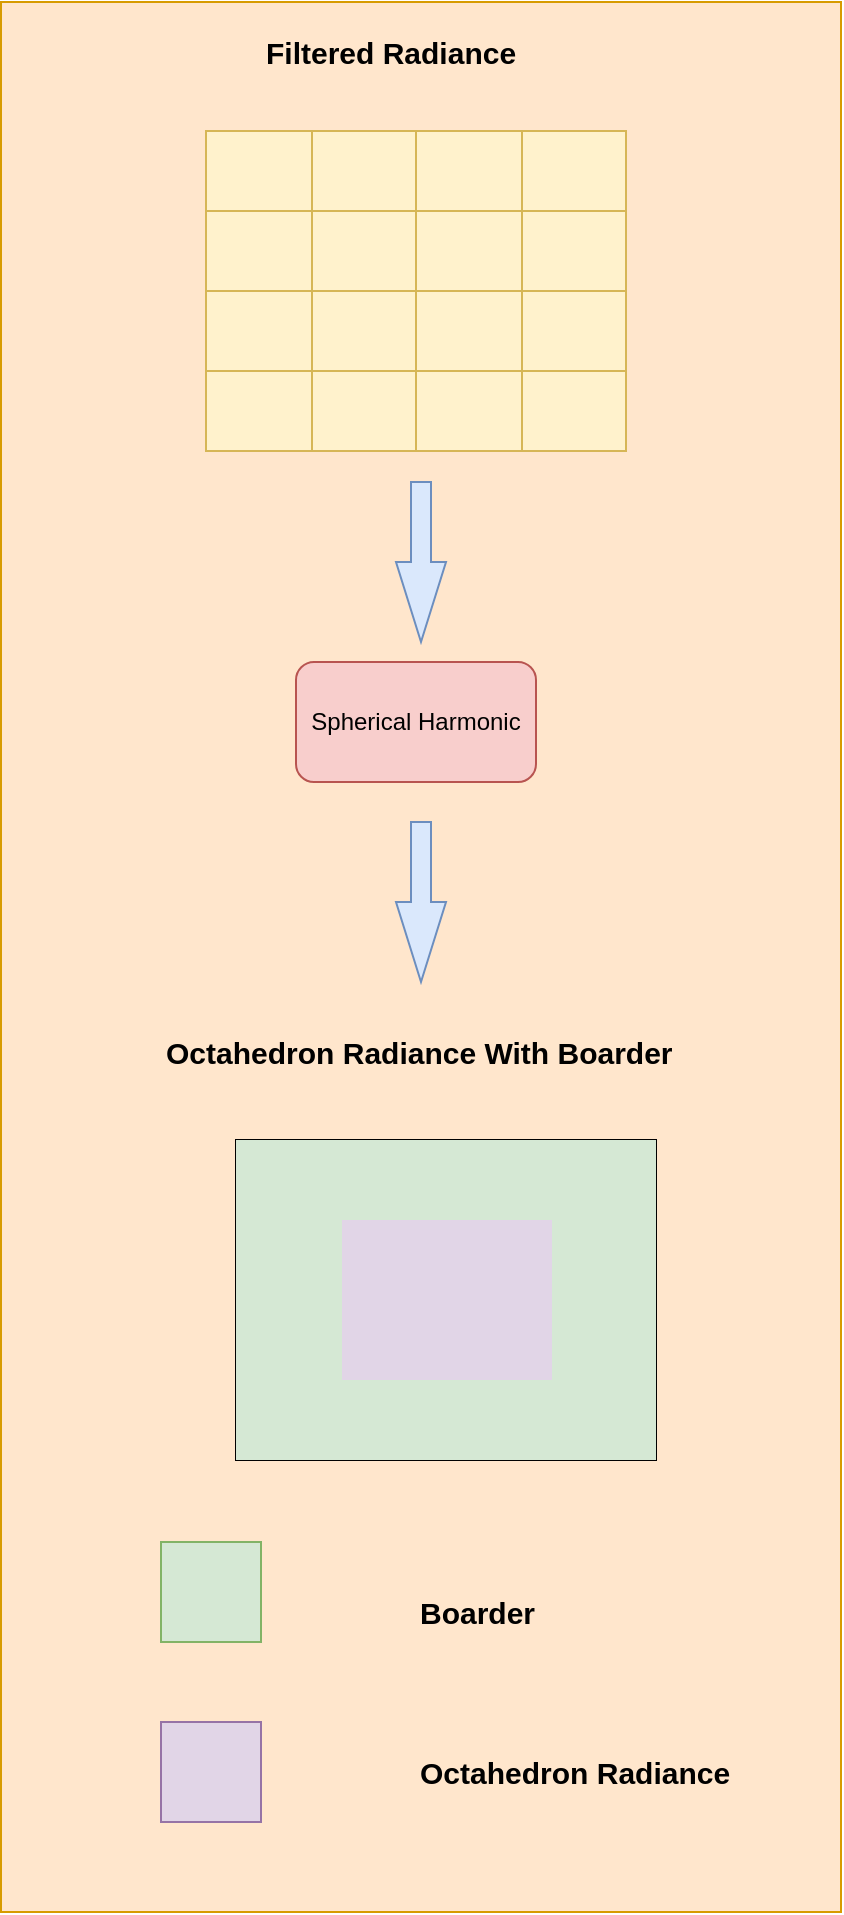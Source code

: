 <mxfile version="24.2.5" type="device">
  <diagram name="Page-1" id="ZC5s_UbyjjDs735xC89L">
    <mxGraphModel dx="2901" dy="1205" grid="1" gridSize="10" guides="1" tooltips="1" connect="1" arrows="1" fold="1" page="1" pageScale="1" pageWidth="827" pageHeight="1169" math="0" shadow="0">
      <root>
        <mxCell id="0" />
        <mxCell id="1" parent="0" />
        <mxCell id="m3hXV4fHSvv_9OrOfnDi-56" value="" style="rounded=0;whiteSpace=wrap;html=1;fillColor=#ffe6cc;strokeColor=#d79b00;" vertex="1" parent="1">
          <mxGeometry x="-57.5" y="520" width="420" height="955" as="geometry" />
        </mxCell>
        <mxCell id="m3hXV4fHSvv_9OrOfnDi-1" value="" style="shape=table;startSize=0;container=1;collapsible=0;childLayout=tableLayout;fontSize=16;fillColor=#fff2cc;strokeColor=#d6b656;" vertex="1" parent="1">
          <mxGeometry x="45" y="584.5" width="210" height="160" as="geometry" />
        </mxCell>
        <mxCell id="m3hXV4fHSvv_9OrOfnDi-2" value="" style="shape=tableRow;horizontal=0;startSize=0;swimlaneHead=0;swimlaneBody=0;strokeColor=inherit;top=0;left=0;bottom=0;right=0;collapsible=0;dropTarget=0;fillColor=none;points=[[0,0.5],[1,0.5]];portConstraint=eastwest;fontSize=16;" vertex="1" parent="m3hXV4fHSvv_9OrOfnDi-1">
          <mxGeometry width="210" height="40" as="geometry" />
        </mxCell>
        <mxCell id="m3hXV4fHSvv_9OrOfnDi-3" value="" style="shape=partialRectangle;html=1;whiteSpace=wrap;connectable=0;strokeColor=inherit;overflow=hidden;fillColor=none;top=0;left=0;bottom=0;right=0;pointerEvents=1;fontSize=16;" vertex="1" parent="m3hXV4fHSvv_9OrOfnDi-2">
          <mxGeometry width="53" height="40" as="geometry">
            <mxRectangle width="53" height="40" as="alternateBounds" />
          </mxGeometry>
        </mxCell>
        <mxCell id="m3hXV4fHSvv_9OrOfnDi-4" value="" style="shape=partialRectangle;html=1;whiteSpace=wrap;connectable=0;strokeColor=inherit;overflow=hidden;fillColor=none;top=0;left=0;bottom=0;right=0;pointerEvents=1;fontSize=16;" vertex="1" parent="m3hXV4fHSvv_9OrOfnDi-2">
          <mxGeometry x="53" width="52" height="40" as="geometry">
            <mxRectangle width="52" height="40" as="alternateBounds" />
          </mxGeometry>
        </mxCell>
        <mxCell id="m3hXV4fHSvv_9OrOfnDi-5" value="" style="shape=partialRectangle;html=1;whiteSpace=wrap;connectable=0;strokeColor=inherit;overflow=hidden;fillColor=none;top=0;left=0;bottom=0;right=0;pointerEvents=1;fontSize=16;" vertex="1" parent="m3hXV4fHSvv_9OrOfnDi-2">
          <mxGeometry x="105" width="53" height="40" as="geometry">
            <mxRectangle width="53" height="40" as="alternateBounds" />
          </mxGeometry>
        </mxCell>
        <mxCell id="m3hXV4fHSvv_9OrOfnDi-14" style="shape=partialRectangle;html=1;whiteSpace=wrap;connectable=0;strokeColor=inherit;overflow=hidden;fillColor=none;top=0;left=0;bottom=0;right=0;pointerEvents=1;fontSize=16;" vertex="1" parent="m3hXV4fHSvv_9OrOfnDi-2">
          <mxGeometry x="158" width="52" height="40" as="geometry">
            <mxRectangle width="52" height="40" as="alternateBounds" />
          </mxGeometry>
        </mxCell>
        <mxCell id="m3hXV4fHSvv_9OrOfnDi-6" value="" style="shape=tableRow;horizontal=0;startSize=0;swimlaneHead=0;swimlaneBody=0;strokeColor=inherit;top=0;left=0;bottom=0;right=0;collapsible=0;dropTarget=0;fillColor=none;points=[[0,0.5],[1,0.5]];portConstraint=eastwest;fontSize=16;" vertex="1" parent="m3hXV4fHSvv_9OrOfnDi-1">
          <mxGeometry y="40" width="210" height="40" as="geometry" />
        </mxCell>
        <mxCell id="m3hXV4fHSvv_9OrOfnDi-7" value="" style="shape=partialRectangle;html=1;whiteSpace=wrap;connectable=0;strokeColor=inherit;overflow=hidden;fillColor=none;top=0;left=0;bottom=0;right=0;pointerEvents=1;fontSize=16;" vertex="1" parent="m3hXV4fHSvv_9OrOfnDi-6">
          <mxGeometry width="53" height="40" as="geometry">
            <mxRectangle width="53" height="40" as="alternateBounds" />
          </mxGeometry>
        </mxCell>
        <mxCell id="m3hXV4fHSvv_9OrOfnDi-8" value="" style="shape=partialRectangle;html=1;whiteSpace=wrap;connectable=0;strokeColor=inherit;overflow=hidden;fillColor=none;top=0;left=0;bottom=0;right=0;pointerEvents=1;fontSize=16;" vertex="1" parent="m3hXV4fHSvv_9OrOfnDi-6">
          <mxGeometry x="53" width="52" height="40" as="geometry">
            <mxRectangle width="52" height="40" as="alternateBounds" />
          </mxGeometry>
        </mxCell>
        <mxCell id="m3hXV4fHSvv_9OrOfnDi-9" value="" style="shape=partialRectangle;html=1;whiteSpace=wrap;connectable=0;strokeColor=inherit;overflow=hidden;fillColor=none;top=0;left=0;bottom=0;right=0;pointerEvents=1;fontSize=16;" vertex="1" parent="m3hXV4fHSvv_9OrOfnDi-6">
          <mxGeometry x="105" width="53" height="40" as="geometry">
            <mxRectangle width="53" height="40" as="alternateBounds" />
          </mxGeometry>
        </mxCell>
        <mxCell id="m3hXV4fHSvv_9OrOfnDi-15" style="shape=partialRectangle;html=1;whiteSpace=wrap;connectable=0;strokeColor=inherit;overflow=hidden;fillColor=none;top=0;left=0;bottom=0;right=0;pointerEvents=1;fontSize=16;" vertex="1" parent="m3hXV4fHSvv_9OrOfnDi-6">
          <mxGeometry x="158" width="52" height="40" as="geometry">
            <mxRectangle width="52" height="40" as="alternateBounds" />
          </mxGeometry>
        </mxCell>
        <mxCell id="m3hXV4fHSvv_9OrOfnDi-10" value="" style="shape=tableRow;horizontal=0;startSize=0;swimlaneHead=0;swimlaneBody=0;strokeColor=inherit;top=0;left=0;bottom=0;right=0;collapsible=0;dropTarget=0;fillColor=none;points=[[0,0.5],[1,0.5]];portConstraint=eastwest;fontSize=16;" vertex="1" parent="m3hXV4fHSvv_9OrOfnDi-1">
          <mxGeometry y="80" width="210" height="40" as="geometry" />
        </mxCell>
        <mxCell id="m3hXV4fHSvv_9OrOfnDi-11" value="" style="shape=partialRectangle;html=1;whiteSpace=wrap;connectable=0;strokeColor=inherit;overflow=hidden;fillColor=none;top=0;left=0;bottom=0;right=0;pointerEvents=1;fontSize=16;" vertex="1" parent="m3hXV4fHSvv_9OrOfnDi-10">
          <mxGeometry width="53" height="40" as="geometry">
            <mxRectangle width="53" height="40" as="alternateBounds" />
          </mxGeometry>
        </mxCell>
        <mxCell id="m3hXV4fHSvv_9OrOfnDi-12" value="" style="shape=partialRectangle;html=1;whiteSpace=wrap;connectable=0;strokeColor=inherit;overflow=hidden;fillColor=none;top=0;left=0;bottom=0;right=0;pointerEvents=1;fontSize=16;" vertex="1" parent="m3hXV4fHSvv_9OrOfnDi-10">
          <mxGeometry x="53" width="52" height="40" as="geometry">
            <mxRectangle width="52" height="40" as="alternateBounds" />
          </mxGeometry>
        </mxCell>
        <mxCell id="m3hXV4fHSvv_9OrOfnDi-13" value="" style="shape=partialRectangle;html=1;whiteSpace=wrap;connectable=0;strokeColor=inherit;overflow=hidden;fillColor=none;top=0;left=0;bottom=0;right=0;pointerEvents=1;fontSize=16;" vertex="1" parent="m3hXV4fHSvv_9OrOfnDi-10">
          <mxGeometry x="105" width="53" height="40" as="geometry">
            <mxRectangle width="53" height="40" as="alternateBounds" />
          </mxGeometry>
        </mxCell>
        <mxCell id="m3hXV4fHSvv_9OrOfnDi-16" style="shape=partialRectangle;html=1;whiteSpace=wrap;connectable=0;strokeColor=inherit;overflow=hidden;fillColor=none;top=0;left=0;bottom=0;right=0;pointerEvents=1;fontSize=16;" vertex="1" parent="m3hXV4fHSvv_9OrOfnDi-10">
          <mxGeometry x="158" width="52" height="40" as="geometry">
            <mxRectangle width="52" height="40" as="alternateBounds" />
          </mxGeometry>
        </mxCell>
        <mxCell id="m3hXV4fHSvv_9OrOfnDi-17" style="shape=tableRow;horizontal=0;startSize=0;swimlaneHead=0;swimlaneBody=0;strokeColor=inherit;top=0;left=0;bottom=0;right=0;collapsible=0;dropTarget=0;fillColor=none;points=[[0,0.5],[1,0.5]];portConstraint=eastwest;fontSize=16;" vertex="1" parent="m3hXV4fHSvv_9OrOfnDi-1">
          <mxGeometry y="120" width="210" height="40" as="geometry" />
        </mxCell>
        <mxCell id="m3hXV4fHSvv_9OrOfnDi-18" style="shape=partialRectangle;html=1;whiteSpace=wrap;connectable=0;strokeColor=inherit;overflow=hidden;fillColor=none;top=0;left=0;bottom=0;right=0;pointerEvents=1;fontSize=16;" vertex="1" parent="m3hXV4fHSvv_9OrOfnDi-17">
          <mxGeometry width="53" height="40" as="geometry">
            <mxRectangle width="53" height="40" as="alternateBounds" />
          </mxGeometry>
        </mxCell>
        <mxCell id="m3hXV4fHSvv_9OrOfnDi-19" style="shape=partialRectangle;html=1;whiteSpace=wrap;connectable=0;strokeColor=inherit;overflow=hidden;fillColor=none;top=0;left=0;bottom=0;right=0;pointerEvents=1;fontSize=16;" vertex="1" parent="m3hXV4fHSvv_9OrOfnDi-17">
          <mxGeometry x="53" width="52" height="40" as="geometry">
            <mxRectangle width="52" height="40" as="alternateBounds" />
          </mxGeometry>
        </mxCell>
        <mxCell id="m3hXV4fHSvv_9OrOfnDi-20" style="shape=partialRectangle;html=1;whiteSpace=wrap;connectable=0;strokeColor=inherit;overflow=hidden;fillColor=none;top=0;left=0;bottom=0;right=0;pointerEvents=1;fontSize=16;" vertex="1" parent="m3hXV4fHSvv_9OrOfnDi-17">
          <mxGeometry x="105" width="53" height="40" as="geometry">
            <mxRectangle width="53" height="40" as="alternateBounds" />
          </mxGeometry>
        </mxCell>
        <mxCell id="m3hXV4fHSvv_9OrOfnDi-21" style="shape=partialRectangle;html=1;whiteSpace=wrap;connectable=0;strokeColor=inherit;overflow=hidden;fillColor=none;top=0;left=0;bottom=0;right=0;pointerEvents=1;fontSize=16;" vertex="1" parent="m3hXV4fHSvv_9OrOfnDi-17">
          <mxGeometry x="158" width="52" height="40" as="geometry">
            <mxRectangle width="52" height="40" as="alternateBounds" />
          </mxGeometry>
        </mxCell>
        <mxCell id="m3hXV4fHSvv_9OrOfnDi-22" value="Spherical Harmonic" style="rounded=1;whiteSpace=wrap;html=1;fillColor=#f8cecc;strokeColor=#b85450;" vertex="1" parent="1">
          <mxGeometry x="90" y="850" width="120" height="60" as="geometry" />
        </mxCell>
        <mxCell id="m3hXV4fHSvv_9OrOfnDi-23" value="" style="shape=table;startSize=0;container=1;collapsible=0;childLayout=tableLayout;fontSize=16;" vertex="1" parent="1">
          <mxGeometry x="60" y="1089" width="210" height="160" as="geometry" />
        </mxCell>
        <mxCell id="m3hXV4fHSvv_9OrOfnDi-24" value="" style="shape=tableRow;horizontal=0;startSize=0;swimlaneHead=0;swimlaneBody=0;strokeColor=inherit;top=0;left=0;bottom=0;right=0;collapsible=0;dropTarget=0;fillColor=none;points=[[0,0.5],[1,0.5]];portConstraint=eastwest;fontSize=16;" vertex="1" parent="m3hXV4fHSvv_9OrOfnDi-23">
          <mxGeometry width="210" height="40" as="geometry" />
        </mxCell>
        <mxCell id="m3hXV4fHSvv_9OrOfnDi-25" value="" style="shape=partialRectangle;html=1;whiteSpace=wrap;connectable=0;strokeColor=#82b366;overflow=hidden;fillColor=#d5e8d4;top=0;left=0;bottom=0;right=0;pointerEvents=1;fontSize=16;" vertex="1" parent="m3hXV4fHSvv_9OrOfnDi-24">
          <mxGeometry width="53" height="40" as="geometry">
            <mxRectangle width="53" height="40" as="alternateBounds" />
          </mxGeometry>
        </mxCell>
        <mxCell id="m3hXV4fHSvv_9OrOfnDi-26" value="" style="shape=partialRectangle;html=1;whiteSpace=wrap;connectable=0;strokeColor=#82b366;overflow=hidden;fillColor=#d5e8d4;top=0;left=0;bottom=0;right=0;pointerEvents=1;fontSize=16;" vertex="1" parent="m3hXV4fHSvv_9OrOfnDi-24">
          <mxGeometry x="53" width="52" height="40" as="geometry">
            <mxRectangle width="52" height="40" as="alternateBounds" />
          </mxGeometry>
        </mxCell>
        <mxCell id="m3hXV4fHSvv_9OrOfnDi-27" value="" style="shape=partialRectangle;html=1;whiteSpace=wrap;connectable=0;strokeColor=#82b366;overflow=hidden;fillColor=#d5e8d4;top=0;left=0;bottom=0;right=0;pointerEvents=1;fontSize=16;" vertex="1" parent="m3hXV4fHSvv_9OrOfnDi-24">
          <mxGeometry x="105" width="53" height="40" as="geometry">
            <mxRectangle width="53" height="40" as="alternateBounds" />
          </mxGeometry>
        </mxCell>
        <mxCell id="m3hXV4fHSvv_9OrOfnDi-28" style="shape=partialRectangle;html=1;whiteSpace=wrap;connectable=0;strokeColor=#82b366;overflow=hidden;fillColor=#d5e8d4;top=0;left=0;bottom=0;right=0;pointerEvents=1;fontSize=16;" vertex="1" parent="m3hXV4fHSvv_9OrOfnDi-24">
          <mxGeometry x="158" width="52" height="40" as="geometry">
            <mxRectangle width="52" height="40" as="alternateBounds" />
          </mxGeometry>
        </mxCell>
        <mxCell id="m3hXV4fHSvv_9OrOfnDi-29" value="" style="shape=tableRow;horizontal=0;startSize=0;swimlaneHead=0;swimlaneBody=0;strokeColor=inherit;top=0;left=0;bottom=0;right=0;collapsible=0;dropTarget=0;fillColor=none;points=[[0,0.5],[1,0.5]];portConstraint=eastwest;fontSize=16;" vertex="1" parent="m3hXV4fHSvv_9OrOfnDi-23">
          <mxGeometry y="40" width="210" height="40" as="geometry" />
        </mxCell>
        <mxCell id="m3hXV4fHSvv_9OrOfnDi-30" value="" style="shape=partialRectangle;html=1;whiteSpace=wrap;connectable=0;strokeColor=#82b366;overflow=hidden;fillColor=#d5e8d4;top=0;left=0;bottom=0;right=0;pointerEvents=1;fontSize=16;" vertex="1" parent="m3hXV4fHSvv_9OrOfnDi-29">
          <mxGeometry width="53" height="40" as="geometry">
            <mxRectangle width="53" height="40" as="alternateBounds" />
          </mxGeometry>
        </mxCell>
        <mxCell id="m3hXV4fHSvv_9OrOfnDi-31" value="" style="shape=partialRectangle;html=1;whiteSpace=wrap;connectable=0;strokeColor=#9673a6;overflow=hidden;fillColor=#e1d5e7;top=0;left=0;bottom=0;right=0;pointerEvents=1;fontSize=16;" vertex="1" parent="m3hXV4fHSvv_9OrOfnDi-29">
          <mxGeometry x="53" width="52" height="40" as="geometry">
            <mxRectangle width="52" height="40" as="alternateBounds" />
          </mxGeometry>
        </mxCell>
        <mxCell id="m3hXV4fHSvv_9OrOfnDi-32" value="" style="shape=partialRectangle;html=1;whiteSpace=wrap;connectable=0;strokeColor=#9673a6;overflow=hidden;fillColor=#e1d5e7;top=0;left=0;bottom=0;right=0;pointerEvents=1;fontSize=16;" vertex="1" parent="m3hXV4fHSvv_9OrOfnDi-29">
          <mxGeometry x="105" width="53" height="40" as="geometry">
            <mxRectangle width="53" height="40" as="alternateBounds" />
          </mxGeometry>
        </mxCell>
        <mxCell id="m3hXV4fHSvv_9OrOfnDi-33" style="shape=partialRectangle;html=1;whiteSpace=wrap;connectable=0;strokeColor=#82b366;overflow=hidden;fillColor=#d5e8d4;top=0;left=0;bottom=0;right=0;pointerEvents=1;fontSize=16;" vertex="1" parent="m3hXV4fHSvv_9OrOfnDi-29">
          <mxGeometry x="158" width="52" height="40" as="geometry">
            <mxRectangle width="52" height="40" as="alternateBounds" />
          </mxGeometry>
        </mxCell>
        <mxCell id="m3hXV4fHSvv_9OrOfnDi-34" value="" style="shape=tableRow;horizontal=0;startSize=0;swimlaneHead=0;swimlaneBody=0;strokeColor=inherit;top=0;left=0;bottom=0;right=0;collapsible=0;dropTarget=0;fillColor=none;points=[[0,0.5],[1,0.5]];portConstraint=eastwest;fontSize=16;" vertex="1" parent="m3hXV4fHSvv_9OrOfnDi-23">
          <mxGeometry y="80" width="210" height="40" as="geometry" />
        </mxCell>
        <mxCell id="m3hXV4fHSvv_9OrOfnDi-35" value="" style="shape=partialRectangle;html=1;whiteSpace=wrap;connectable=0;strokeColor=#82b366;overflow=hidden;fillColor=#d5e8d4;top=0;left=0;bottom=0;right=0;pointerEvents=1;fontSize=16;" vertex="1" parent="m3hXV4fHSvv_9OrOfnDi-34">
          <mxGeometry width="53" height="40" as="geometry">
            <mxRectangle width="53" height="40" as="alternateBounds" />
          </mxGeometry>
        </mxCell>
        <mxCell id="m3hXV4fHSvv_9OrOfnDi-36" value="" style="shape=partialRectangle;html=1;whiteSpace=wrap;connectable=0;strokeColor=#9673a6;overflow=hidden;fillColor=#e1d5e7;top=0;left=0;bottom=0;right=0;pointerEvents=1;fontSize=16;" vertex="1" parent="m3hXV4fHSvv_9OrOfnDi-34">
          <mxGeometry x="53" width="52" height="40" as="geometry">
            <mxRectangle width="52" height="40" as="alternateBounds" />
          </mxGeometry>
        </mxCell>
        <mxCell id="m3hXV4fHSvv_9OrOfnDi-37" value="" style="shape=partialRectangle;html=1;whiteSpace=wrap;connectable=0;strokeColor=#9673a6;overflow=hidden;fillColor=#e1d5e7;top=0;left=0;bottom=0;right=0;pointerEvents=1;fontSize=16;" vertex="1" parent="m3hXV4fHSvv_9OrOfnDi-34">
          <mxGeometry x="105" width="53" height="40" as="geometry">
            <mxRectangle width="53" height="40" as="alternateBounds" />
          </mxGeometry>
        </mxCell>
        <mxCell id="m3hXV4fHSvv_9OrOfnDi-38" style="shape=partialRectangle;html=1;whiteSpace=wrap;connectable=0;strokeColor=#82b366;overflow=hidden;fillColor=#d5e8d4;top=0;left=0;bottom=0;right=0;pointerEvents=1;fontSize=16;" vertex="1" parent="m3hXV4fHSvv_9OrOfnDi-34">
          <mxGeometry x="158" width="52" height="40" as="geometry">
            <mxRectangle width="52" height="40" as="alternateBounds" />
          </mxGeometry>
        </mxCell>
        <mxCell id="m3hXV4fHSvv_9OrOfnDi-39" style="shape=tableRow;horizontal=0;startSize=0;swimlaneHead=0;swimlaneBody=0;strokeColor=inherit;top=0;left=0;bottom=0;right=0;collapsible=0;dropTarget=0;fillColor=none;points=[[0,0.5],[1,0.5]];portConstraint=eastwest;fontSize=16;" vertex="1" parent="m3hXV4fHSvv_9OrOfnDi-23">
          <mxGeometry y="120" width="210" height="40" as="geometry" />
        </mxCell>
        <mxCell id="m3hXV4fHSvv_9OrOfnDi-40" style="shape=partialRectangle;html=1;whiteSpace=wrap;connectable=0;strokeColor=#82b366;overflow=hidden;fillColor=#d5e8d4;top=0;left=0;bottom=0;right=0;pointerEvents=1;fontSize=16;" vertex="1" parent="m3hXV4fHSvv_9OrOfnDi-39">
          <mxGeometry width="53" height="40" as="geometry">
            <mxRectangle width="53" height="40" as="alternateBounds" />
          </mxGeometry>
        </mxCell>
        <mxCell id="m3hXV4fHSvv_9OrOfnDi-41" style="shape=partialRectangle;html=1;whiteSpace=wrap;connectable=0;strokeColor=#82b366;overflow=hidden;fillColor=#d5e8d4;top=0;left=0;bottom=0;right=0;pointerEvents=1;fontSize=16;" vertex="1" parent="m3hXV4fHSvv_9OrOfnDi-39">
          <mxGeometry x="53" width="52" height="40" as="geometry">
            <mxRectangle width="52" height="40" as="alternateBounds" />
          </mxGeometry>
        </mxCell>
        <mxCell id="m3hXV4fHSvv_9OrOfnDi-42" style="shape=partialRectangle;html=1;whiteSpace=wrap;connectable=0;strokeColor=#82b366;overflow=hidden;fillColor=#d5e8d4;top=0;left=0;bottom=0;right=0;pointerEvents=1;fontSize=16;" vertex="1" parent="m3hXV4fHSvv_9OrOfnDi-39">
          <mxGeometry x="105" width="53" height="40" as="geometry">
            <mxRectangle width="53" height="40" as="alternateBounds" />
          </mxGeometry>
        </mxCell>
        <mxCell id="m3hXV4fHSvv_9OrOfnDi-43" style="shape=partialRectangle;html=1;whiteSpace=wrap;connectable=0;strokeColor=#82b366;overflow=hidden;fillColor=#d5e8d4;top=0;left=0;bottom=0;right=0;pointerEvents=1;fontSize=16;" vertex="1" parent="m3hXV4fHSvv_9OrOfnDi-39">
          <mxGeometry x="158" width="52" height="40" as="geometry">
            <mxRectangle width="52" height="40" as="alternateBounds" />
          </mxGeometry>
        </mxCell>
        <mxCell id="m3hXV4fHSvv_9OrOfnDi-44" value="&lt;h1 style=&quot;margin-top: 0px; font-size: 15px;&quot;&gt;Filtered Radiance&lt;/h1&gt;" style="text;html=1;whiteSpace=wrap;overflow=hidden;rounded=0;fontSize=15;fontStyle=1" vertex="1" parent="1">
          <mxGeometry x="72.5" y="530" width="160" height="45" as="geometry" />
        </mxCell>
        <mxCell id="m3hXV4fHSvv_9OrOfnDi-45" value="&lt;h1 style=&quot;margin-top: 0px; font-size: 15px;&quot;&gt;&lt;span style=&quot;background-color: initial; font-size: 15px;&quot;&gt;Octahedron&amp;nbsp;&lt;/span&gt;Radiance With Boarder&lt;/h1&gt;" style="text;html=1;whiteSpace=wrap;overflow=hidden;rounded=0;fontStyle=1;fontSize=15;" vertex="1" parent="1">
          <mxGeometry x="22.5" y="1030" width="260" height="45" as="geometry" />
        </mxCell>
        <mxCell id="m3hXV4fHSvv_9OrOfnDi-47" value="" style="html=1;shadow=0;dashed=0;align=center;verticalAlign=middle;shape=mxgraph.arrows2.arrow;dy=0.6;dx=40;notch=0;fillColor=#dae8fc;strokeColor=#6c8ebf;direction=south;" vertex="1" parent="1">
          <mxGeometry x="140" y="760" width="25" height="80" as="geometry" />
        </mxCell>
        <mxCell id="m3hXV4fHSvv_9OrOfnDi-48" value="" style="html=1;shadow=0;dashed=0;align=center;verticalAlign=middle;shape=mxgraph.arrows2.arrow;dy=0.6;dx=40;notch=0;fillColor=#dae8fc;strokeColor=#6c8ebf;direction=south;" vertex="1" parent="1">
          <mxGeometry x="140" y="930" width="25" height="80" as="geometry" />
        </mxCell>
        <mxCell id="m3hXV4fHSvv_9OrOfnDi-51" value="" style="whiteSpace=wrap;html=1;aspect=fixed;fillColor=#d5e8d4;strokeColor=#82b366;" vertex="1" parent="1">
          <mxGeometry x="22.5" y="1290" width="50" height="50" as="geometry" />
        </mxCell>
        <mxCell id="m3hXV4fHSvv_9OrOfnDi-53" value="" style="whiteSpace=wrap;html=1;aspect=fixed;fillColor=#e1d5e7;strokeColor=#9673a6;" vertex="1" parent="1">
          <mxGeometry x="22.5" y="1380" width="50" height="50" as="geometry" />
        </mxCell>
        <mxCell id="m3hXV4fHSvv_9OrOfnDi-54" value="&lt;h1 style=&quot;margin-top: 0px; font-size: 15px;&quot;&gt;Boarder&lt;/h1&gt;" style="text;html=1;whiteSpace=wrap;overflow=hidden;rounded=0;fontSize=15;fontStyle=1" vertex="1" parent="1">
          <mxGeometry x="150" y="1310" width="160" height="45" as="geometry" />
        </mxCell>
        <mxCell id="m3hXV4fHSvv_9OrOfnDi-55" value="&lt;h1 style=&quot;margin-top: 0px; font-size: 15px;&quot;&gt;&lt;span style=&quot;background-color: initial;&quot;&gt;Octahedron&amp;nbsp;&lt;/span&gt;Radiance&lt;/h1&gt;" style="text;html=1;whiteSpace=wrap;overflow=hidden;rounded=0;fontSize=15;fontStyle=1" vertex="1" parent="1">
          <mxGeometry x="150" y="1390" width="160" height="30" as="geometry" />
        </mxCell>
      </root>
    </mxGraphModel>
  </diagram>
</mxfile>
